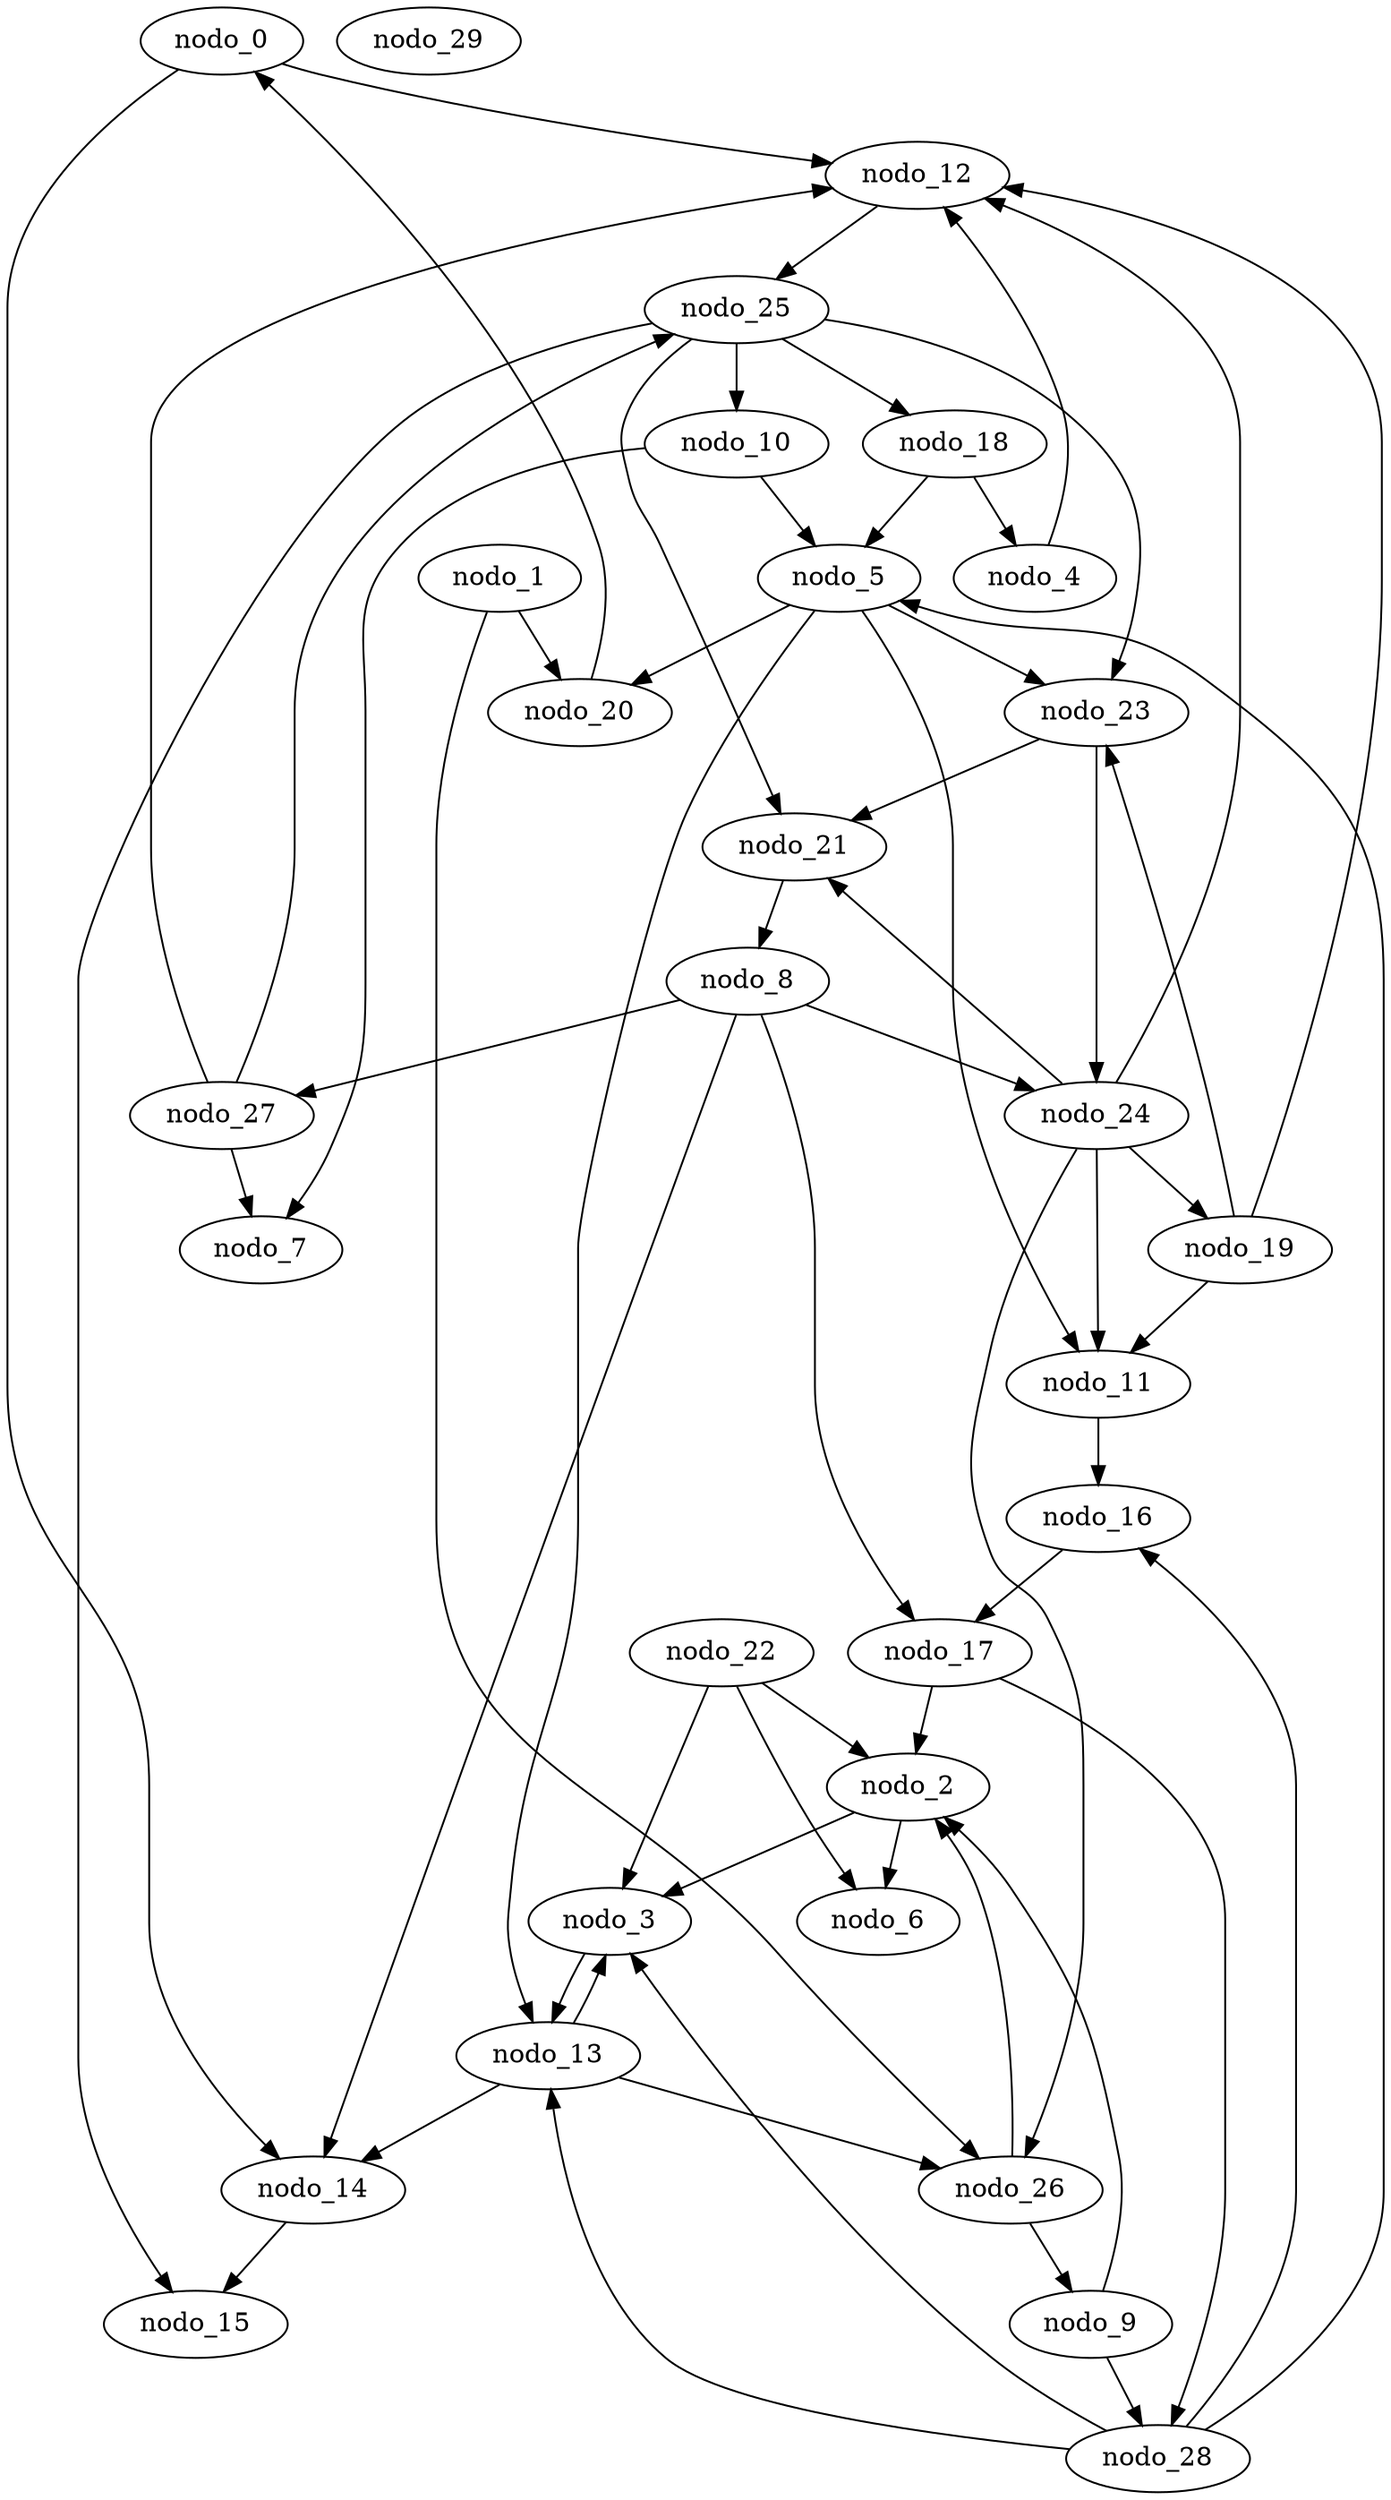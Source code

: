 digraph gen_erdos_ren_30 {
  nodo_0;
  nodo_1;
  nodo_2;
  nodo_3;
  nodo_4;
  nodo_5;
  nodo_6;
  nodo_7;
  nodo_8;
  nodo_9;
  nodo_10;
  nodo_11;
  nodo_12;
  nodo_13;
  nodo_14;
  nodo_15;
  nodo_16;
  nodo_17;
  nodo_18;
  nodo_19;
  nodo_20;
  nodo_21;
  nodo_22;
  nodo_23;
  nodo_24;
  nodo_25;
  nodo_26;
  nodo_27;
  nodo_28;
  nodo_29;
  nodo_27 -> nodo_12;
  nodo_10 -> nodo_7;
  nodo_10 -> nodo_5;
  nodo_0 -> nodo_14;
  nodo_1 -> nodo_26;
  nodo_24 -> nodo_21;
  nodo_0 -> nodo_12;
  nodo_18 -> nodo_5;
  nodo_18 -> nodo_4;
  nodo_14 -> nodo_15;
  nodo_8 -> nodo_14;
  nodo_5 -> nodo_20;
  nodo_5 -> nodo_23;
  nodo_4 -> nodo_12;
  nodo_9 -> nodo_28;
  nodo_8 -> nodo_17;
  nodo_1 -> nodo_20;
  nodo_24 -> nodo_19;
  nodo_23 -> nodo_21;
  nodo_27 -> nodo_25;
  nodo_27 -> nodo_7;
  nodo_13 -> nodo_14;
  nodo_9 -> nodo_2;
  nodo_21 -> nodo_8;
  nodo_17 -> nodo_28;
  nodo_8 -> nodo_24;
  nodo_3 -> nodo_13;
  nodo_8 -> nodo_27;
  nodo_24 -> nodo_26;
  nodo_13 -> nodo_3;
  nodo_25 -> nodo_10;
  nodo_13 -> nodo_26;
  nodo_16 -> nodo_17;
  nodo_17 -> nodo_2;
  nodo_19 -> nodo_12;
  nodo_23 -> nodo_24;
  nodo_19 -> nodo_11;
  nodo_26 -> nodo_2;
  nodo_22 -> nodo_6;
  nodo_28 -> nodo_13;
  nodo_25 -> nodo_21;
  nodo_22 -> nodo_3;
  nodo_22 -> nodo_2;
  nodo_24 -> nodo_11;
  nodo_28 -> nodo_16;
  nodo_2 -> nodo_3;
  nodo_25 -> nodo_23;
  nodo_24 -> nodo_12;
  nodo_2 -> nodo_6;
  nodo_26 -> nodo_9;
  nodo_12 -> nodo_25;
  nodo_28 -> nodo_5;
  nodo_28 -> nodo_3;
  nodo_11 -> nodo_16;
  nodo_5 -> nodo_11;
  nodo_5 -> nodo_13;
  nodo_19 -> nodo_23;
  nodo_20 -> nodo_0;
  nodo_25 -> nodo_18;
  nodo_25 -> nodo_15;
}